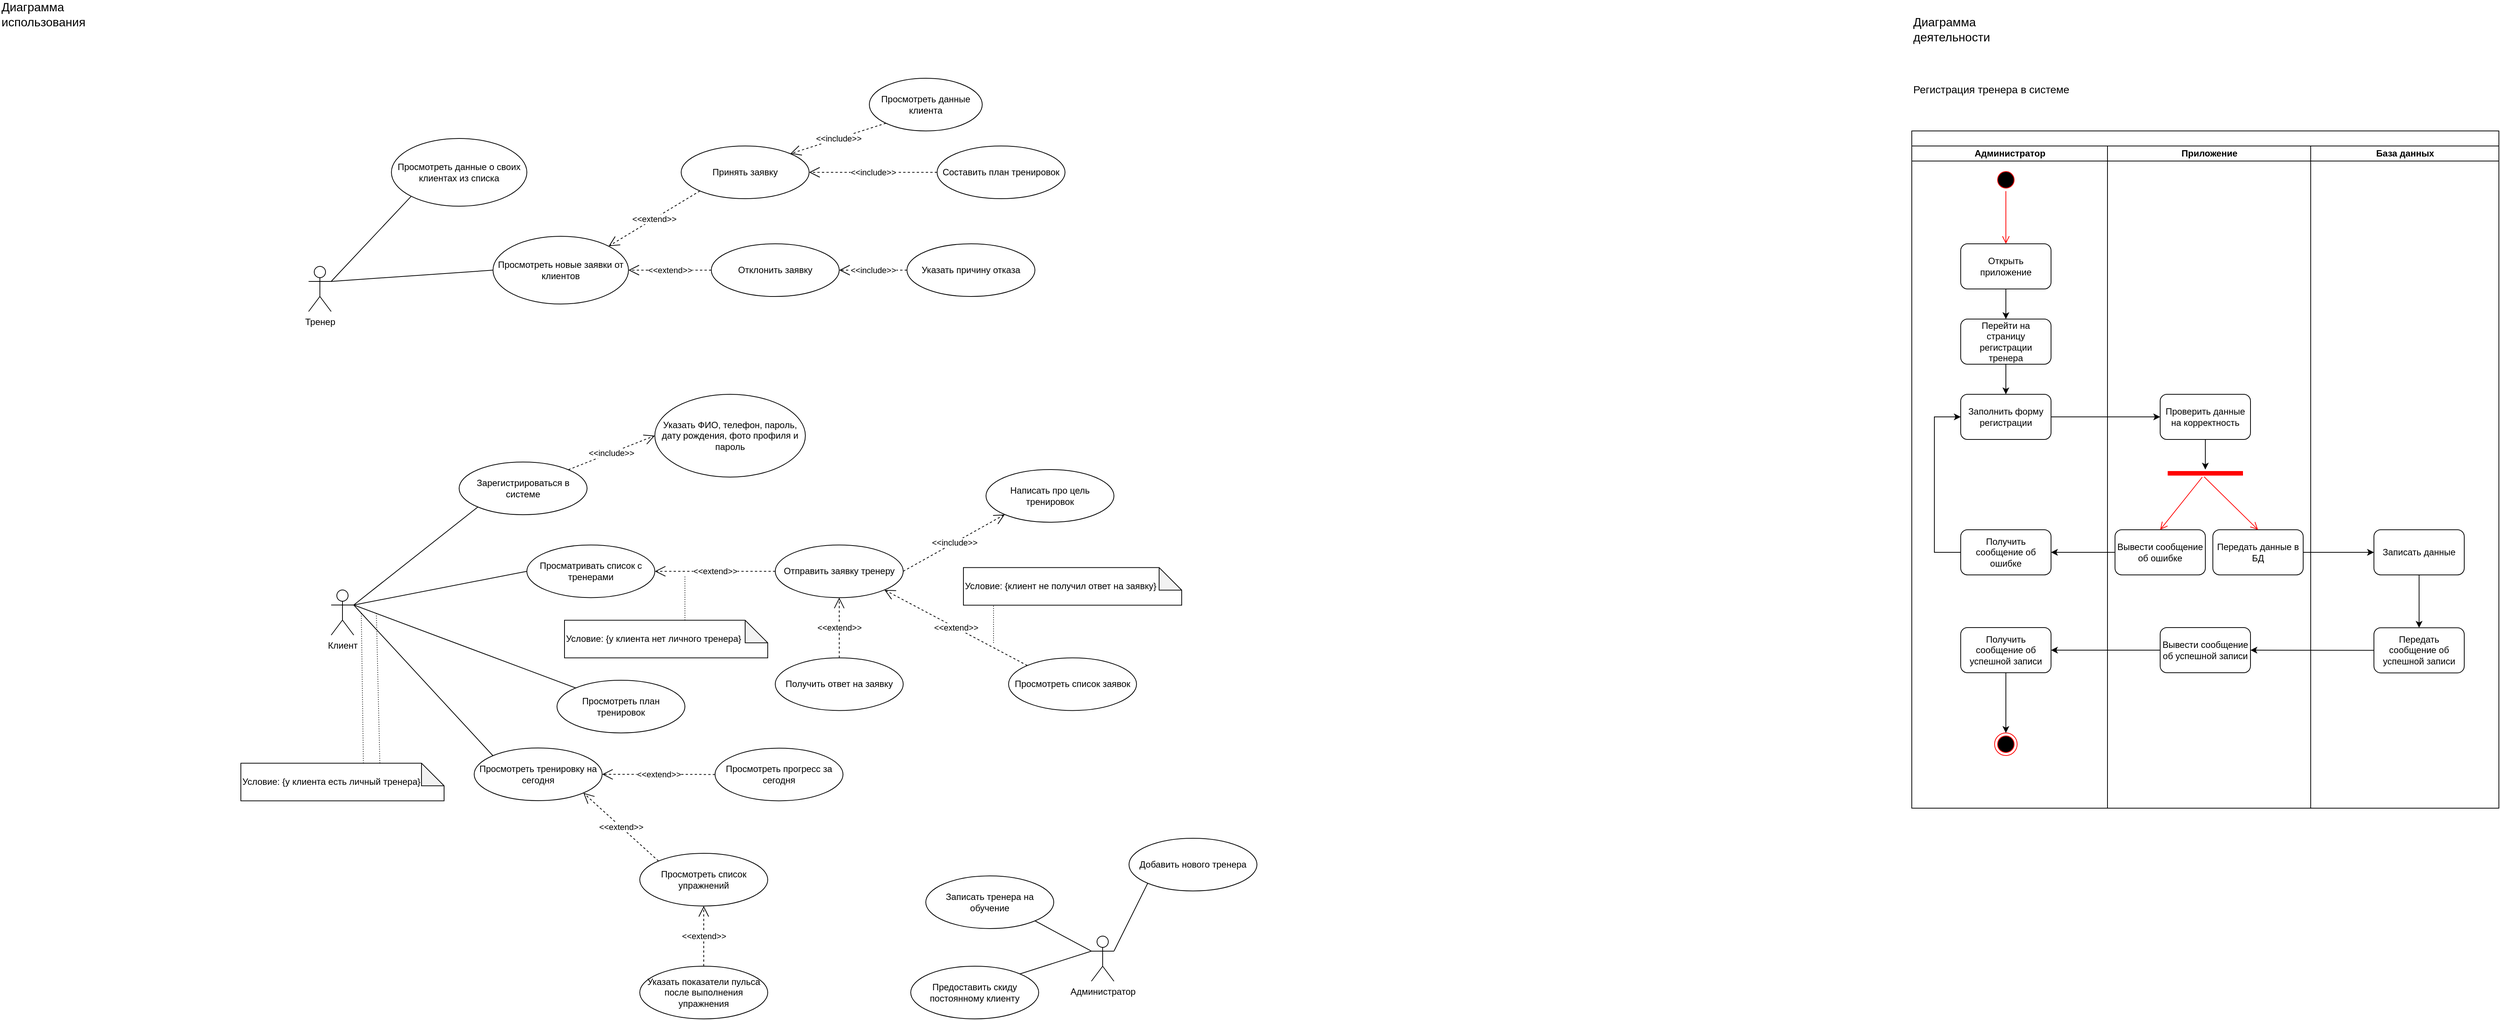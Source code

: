 <mxfile version="26.1.0">
  <diagram name="Страница — 1" id="qvZSlF8v3WXwkH9lu7XH">
    <mxGraphModel dx="2049" dy="1070" grid="1" gridSize="10" guides="1" tooltips="1" connect="1" arrows="1" fold="1" page="1" pageScale="1" pageWidth="4681" pageHeight="3300" math="0" shadow="0">
      <root>
        <mxCell id="0" />
        <mxCell id="1" parent="0" />
        <mxCell id="7RyOiBv9erPt1ZLU5tvD-1" value="&lt;font style=&quot;font-size: 16px;&quot;&gt;Диаграмма использования&lt;/font&gt;" style="text;html=1;align=left;verticalAlign=middle;whiteSpace=wrap;rounded=0;" parent="1" vertex="1">
          <mxGeometry x="80" y="290" width="140" height="30" as="geometry" />
        </mxCell>
        <mxCell id="7RyOiBv9erPt1ZLU5tvD-2" value="Клиент" style="shape=umlActor;verticalLabelPosition=bottom;verticalAlign=top;html=1;outlineConnect=0;direction=east;" parent="1" vertex="1">
          <mxGeometry x="520" y="1070" width="30" height="60" as="geometry" />
        </mxCell>
        <mxCell id="7RyOiBv9erPt1ZLU5tvD-3" value="Зарегистрироваться в системе" style="ellipse;whiteSpace=wrap;html=1;" parent="1" vertex="1">
          <mxGeometry x="690" y="900" width="170" height="70" as="geometry" />
        </mxCell>
        <mxCell id="7RyOiBv9erPt1ZLU5tvD-4" value="" style="endArrow=none;html=1;rounded=0;entryX=0;entryY=1;entryDx=0;entryDy=0;exitX=1;exitY=0.333;exitDx=0;exitDy=0;exitPerimeter=0;" parent="1" source="7RyOiBv9erPt1ZLU5tvD-2" target="7RyOiBv9erPt1ZLU5tvD-3" edge="1">
          <mxGeometry width="50" height="50" relative="1" as="geometry">
            <mxPoint x="870" y="1060" as="sourcePoint" />
            <mxPoint x="920" y="1010" as="targetPoint" />
          </mxGeometry>
        </mxCell>
        <mxCell id="7RyOiBv9erPt1ZLU5tvD-5" value="Указать ФИО, телефон, пароль, дату рождения, фото профиля и пароль" style="ellipse;whiteSpace=wrap;html=1;" parent="1" vertex="1">
          <mxGeometry x="950" y="810" width="200" height="110" as="geometry" />
        </mxCell>
        <mxCell id="7RyOiBv9erPt1ZLU5tvD-6" value="&amp;lt;&amp;lt;include&amp;gt;&amp;gt;" style="endArrow=open;endSize=12;dashed=1;html=1;rounded=0;entryX=0;entryY=0.5;entryDx=0;entryDy=0;exitX=1;exitY=0;exitDx=0;exitDy=0;" parent="1" source="7RyOiBv9erPt1ZLU5tvD-3" target="7RyOiBv9erPt1ZLU5tvD-5" edge="1">
          <mxGeometry width="160" relative="1" as="geometry">
            <mxPoint x="820" y="940" as="sourcePoint" />
            <mxPoint x="980" y="940" as="targetPoint" />
          </mxGeometry>
        </mxCell>
        <mxCell id="7RyOiBv9erPt1ZLU5tvD-7" value="Просматривать список с тренерами" style="ellipse;whiteSpace=wrap;html=1;" parent="1" vertex="1">
          <mxGeometry x="780" y="1010.21" width="170" height="70" as="geometry" />
        </mxCell>
        <mxCell id="7RyOiBv9erPt1ZLU5tvD-8" value="" style="endArrow=none;html=1;rounded=0;entryX=0;entryY=0.5;entryDx=0;entryDy=0;exitX=1;exitY=0.333;exitDx=0;exitDy=0;exitPerimeter=0;" parent="1" source="7RyOiBv9erPt1ZLU5tvD-2" target="7RyOiBv9erPt1ZLU5tvD-7" edge="1">
          <mxGeometry width="50" height="50" relative="1" as="geometry">
            <mxPoint x="640" y="1170" as="sourcePoint" />
            <mxPoint x="960" y="1140" as="targetPoint" />
          </mxGeometry>
        </mxCell>
        <mxCell id="7RyOiBv9erPt1ZLU5tvD-9" value="Отправить заявку тренеру" style="ellipse;whiteSpace=wrap;html=1;" parent="1" vertex="1">
          <mxGeometry x="1110" y="1010.21" width="170" height="70" as="geometry" />
        </mxCell>
        <mxCell id="7RyOiBv9erPt1ZLU5tvD-10" value="Написать про цель тренировок" style="ellipse;whiteSpace=wrap;html=1;" parent="1" vertex="1">
          <mxGeometry x="1390" y="910" width="170" height="70" as="geometry" />
        </mxCell>
        <mxCell id="7RyOiBv9erPt1ZLU5tvD-11" value="&amp;lt;&amp;lt;include&amp;gt;&amp;gt;" style="endArrow=open;endSize=12;dashed=1;html=1;rounded=0;entryX=0;entryY=1;entryDx=0;entryDy=0;exitX=1;exitY=0.5;exitDx=0;exitDy=0;" parent="1" source="7RyOiBv9erPt1ZLU5tvD-9" target="7RyOiBv9erPt1ZLU5tvD-10" edge="1">
          <mxGeometry width="160" relative="1" as="geometry">
            <mxPoint x="1240.0" y="1045.21" as="sourcePoint" />
            <mxPoint x="1394.989" y="979.997" as="targetPoint" />
          </mxGeometry>
        </mxCell>
        <mxCell id="7RyOiBv9erPt1ZLU5tvD-12" value="&amp;lt;&amp;lt;extend&amp;gt;&amp;gt;" style="endArrow=open;endSize=12;dashed=1;html=1;rounded=0;exitX=0;exitY=0.5;exitDx=0;exitDy=0;" parent="1" source="7RyOiBv9erPt1ZLU5tvD-9" target="7RyOiBv9erPt1ZLU5tvD-7" edge="1">
          <mxGeometry width="160" relative="1" as="geometry">
            <mxPoint x="920" y="1090.21" as="sourcePoint" />
            <mxPoint x="1010" y="1130.21" as="targetPoint" />
          </mxGeometry>
        </mxCell>
        <mxCell id="7RyOiBv9erPt1ZLU5tvD-13" value="Условие: {у клиента нет личного тренера}" style="shape=note;whiteSpace=wrap;html=1;backgroundOutline=1;darkOpacity=0.05;align=left;" parent="1" vertex="1">
          <mxGeometry x="830" y="1110.21" width="270" height="50" as="geometry" />
        </mxCell>
        <mxCell id="7RyOiBv9erPt1ZLU5tvD-16" value="Получить ответ на заявку" style="ellipse;whiteSpace=wrap;html=1;" parent="1" vertex="1">
          <mxGeometry x="1110" y="1160.21" width="170" height="70" as="geometry" />
        </mxCell>
        <mxCell id="7RyOiBv9erPt1ZLU5tvD-17" value="&amp;lt;&amp;lt;extend&amp;gt;&amp;gt;" style="endArrow=open;endSize=12;dashed=1;html=1;rounded=0;exitX=0.5;exitY=0;exitDx=0;exitDy=0;entryX=0.5;entryY=1;entryDx=0;entryDy=0;" parent="1" source="7RyOiBv9erPt1ZLU5tvD-16" target="7RyOiBv9erPt1ZLU5tvD-9" edge="1">
          <mxGeometry width="160" relative="1" as="geometry">
            <mxPoint x="1140" y="1120.21" as="sourcePoint" />
            <mxPoint x="980" y="1120.21" as="targetPoint" />
          </mxGeometry>
        </mxCell>
        <mxCell id="7RyOiBv9erPt1ZLU5tvD-18" value="Тренер" style="shape=umlActor;verticalLabelPosition=bottom;verticalAlign=top;html=1;outlineConnect=0;" parent="1" vertex="1">
          <mxGeometry x="490" y="640" width="30" height="60" as="geometry" />
        </mxCell>
        <mxCell id="7RyOiBv9erPt1ZLU5tvD-23" value="Просмотреть план тренировок" style="ellipse;whiteSpace=wrap;html=1;" parent="1" vertex="1">
          <mxGeometry x="820" y="1190" width="170" height="70" as="geometry" />
        </mxCell>
        <mxCell id="7RyOiBv9erPt1ZLU5tvD-24" value="" style="endArrow=none;html=1;rounded=0;exitX=0;exitY=0;exitDx=0;exitDy=0;entryX=1;entryY=0.333;entryDx=0;entryDy=0;entryPerimeter=0;" parent="1" source="7RyOiBv9erPt1ZLU5tvD-23" target="7RyOiBv9erPt1ZLU5tvD-2" edge="1">
          <mxGeometry width="50" height="50" relative="1" as="geometry">
            <mxPoint x="920" y="1250" as="sourcePoint" />
            <mxPoint x="970" y="1200" as="targetPoint" />
          </mxGeometry>
        </mxCell>
        <mxCell id="7RyOiBv9erPt1ZLU5tvD-25" value="Условие: {у клиента есть личный тренера}" style="shape=note;whiteSpace=wrap;html=1;backgroundOutline=1;darkOpacity=0.05;align=left;" parent="1" vertex="1">
          <mxGeometry x="400" y="1300.21" width="270" height="50" as="geometry" />
        </mxCell>
        <mxCell id="7RyOiBv9erPt1ZLU5tvD-28" value="" style="endArrow=none;html=1;rounded=0;dashed=1;dashPattern=1 2;" parent="1" edge="1">
          <mxGeometry width="50" height="50" relative="1" as="geometry">
            <mxPoint x="990" y="1110.21" as="sourcePoint" />
            <mxPoint x="990" y="1050.21" as="targetPoint" />
          </mxGeometry>
        </mxCell>
        <mxCell id="7RyOiBv9erPt1ZLU5tvD-29" value="" style="endArrow=none;html=1;rounded=0;dashed=1;dashPattern=1 2;exitX=0.684;exitY=-0.002;exitDx=0;exitDy=0;exitPerimeter=0;" parent="1" source="7RyOiBv9erPt1ZLU5tvD-25" edge="1">
          <mxGeometry width="50" height="50" relative="1" as="geometry">
            <mxPoint x="560" y="1300.21" as="sourcePoint" />
            <mxPoint x="580" y="1100" as="targetPoint" />
          </mxGeometry>
        </mxCell>
        <mxCell id="7RyOiBv9erPt1ZLU5tvD-30" value="Просмотреть список заявок" style="ellipse;whiteSpace=wrap;html=1;" parent="1" vertex="1">
          <mxGeometry x="1420" y="1160.21" width="170" height="70" as="geometry" />
        </mxCell>
        <mxCell id="7RyOiBv9erPt1ZLU5tvD-31" value="&amp;lt;&amp;lt;extend&amp;gt;&amp;gt;" style="endArrow=open;endSize=12;dashed=1;html=1;rounded=0;exitX=0;exitY=0;exitDx=0;exitDy=0;entryX=1;entryY=1;entryDx=0;entryDy=0;" parent="1" source="7RyOiBv9erPt1ZLU5tvD-30" target="7RyOiBv9erPt1ZLU5tvD-9" edge="1">
          <mxGeometry width="160" relative="1" as="geometry">
            <mxPoint x="1485" y="1300.21" as="sourcePoint" />
            <mxPoint x="1270" y="1260.21" as="targetPoint" />
          </mxGeometry>
        </mxCell>
        <mxCell id="7RyOiBv9erPt1ZLU5tvD-32" value="Условие: {клиент не получил ответ на заявку}" style="shape=note;whiteSpace=wrap;html=1;backgroundOutline=1;darkOpacity=0.05;align=left;" parent="1" vertex="1">
          <mxGeometry x="1360" y="1040.21" width="290" height="50" as="geometry" />
        </mxCell>
        <mxCell id="7RyOiBv9erPt1ZLU5tvD-33" value="" style="endArrow=none;html=1;rounded=0;dashed=1;dashPattern=1 2;" parent="1" edge="1">
          <mxGeometry width="50" height="50" relative="1" as="geometry">
            <mxPoint x="1400" y="1140.21" as="sourcePoint" />
            <mxPoint x="1400" y="1090.21" as="targetPoint" />
          </mxGeometry>
        </mxCell>
        <mxCell id="7RyOiBv9erPt1ZLU5tvD-34" value="Просмотреть тренировку на сегодня" style="ellipse;whiteSpace=wrap;html=1;" parent="1" vertex="1">
          <mxGeometry x="710" y="1280" width="170" height="70" as="geometry" />
        </mxCell>
        <mxCell id="7RyOiBv9erPt1ZLU5tvD-35" value="" style="endArrow=none;html=1;rounded=0;exitX=0;exitY=0;exitDx=0;exitDy=0;entryX=1;entryY=0.333;entryDx=0;entryDy=0;entryPerimeter=0;" parent="1" source="7RyOiBv9erPt1ZLU5tvD-34" target="7RyOiBv9erPt1ZLU5tvD-2" edge="1">
          <mxGeometry width="50" height="50" relative="1" as="geometry">
            <mxPoint x="810" y="1380.21" as="sourcePoint" />
            <mxPoint x="610" y="1140" as="targetPoint" />
          </mxGeometry>
        </mxCell>
        <mxCell id="7RyOiBv9erPt1ZLU5tvD-36" value="" style="endArrow=none;html=1;rounded=0;dashed=1;dashPattern=1 2;exitX=0.603;exitY=0.068;exitDx=0;exitDy=0;exitPerimeter=0;" parent="1" edge="1">
          <mxGeometry width="50" height="50" relative="1" as="geometry">
            <mxPoint x="562.81" y="1300.21" as="sourcePoint" />
            <mxPoint x="560" y="1100" as="targetPoint" />
          </mxGeometry>
        </mxCell>
        <mxCell id="7RyOiBv9erPt1ZLU5tvD-37" value="Просмотреть список упражнений" style="ellipse;whiteSpace=wrap;html=1;" parent="1" vertex="1">
          <mxGeometry x="930" y="1420" width="170" height="70" as="geometry" />
        </mxCell>
        <mxCell id="7RyOiBv9erPt1ZLU5tvD-38" value="&amp;lt;&amp;lt;extend&amp;gt;&amp;gt;" style="endArrow=open;endSize=12;dashed=1;html=1;rounded=0;exitX=0;exitY=0;exitDx=0;exitDy=0;entryX=1;entryY=1;entryDx=0;entryDy=0;" parent="1" source="7RyOiBv9erPt1ZLU5tvD-37" target="7RyOiBv9erPt1ZLU5tvD-34" edge="1">
          <mxGeometry width="160" relative="1" as="geometry">
            <mxPoint x="1074.9" y="1370.46" as="sourcePoint" />
            <mxPoint x="980.004" y="1280.209" as="targetPoint" />
          </mxGeometry>
        </mxCell>
        <mxCell id="7RyOiBv9erPt1ZLU5tvD-39" value="Просмотреть прогресс за сегодня" style="ellipse;whiteSpace=wrap;html=1;" parent="1" vertex="1">
          <mxGeometry x="1030" y="1280.21" width="170" height="70" as="geometry" />
        </mxCell>
        <mxCell id="7RyOiBv9erPt1ZLU5tvD-40" value="&amp;lt;&amp;lt;extend&amp;gt;&amp;gt;" style="endArrow=open;endSize=12;dashed=1;html=1;rounded=0;exitX=0;exitY=0.5;exitDx=0;exitDy=0;entryX=1;entryY=0.5;entryDx=0;entryDy=0;" parent="1" source="7RyOiBv9erPt1ZLU5tvD-39" target="7RyOiBv9erPt1ZLU5tvD-34" edge="1">
          <mxGeometry width="160" relative="1" as="geometry">
            <mxPoint x="1169.9" y="1235.46" as="sourcePoint" />
            <mxPoint x="880.0" y="1260" as="targetPoint" />
          </mxGeometry>
        </mxCell>
        <mxCell id="7RyOiBv9erPt1ZLU5tvD-41" value="Указать показатели пульса после выполнения упражнения" style="ellipse;whiteSpace=wrap;html=1;" parent="1" vertex="1">
          <mxGeometry x="930" y="1570" width="170" height="70" as="geometry" />
        </mxCell>
        <mxCell id="7RyOiBv9erPt1ZLU5tvD-42" value="&amp;lt;&amp;lt;extend&amp;gt;&amp;gt;" style="endArrow=open;endSize=12;dashed=1;html=1;rounded=0;exitX=0.5;exitY=0;exitDx=0;exitDy=0;entryX=0.5;entryY=1;entryDx=0;entryDy=0;" parent="1" source="7RyOiBv9erPt1ZLU5tvD-41" target="7RyOiBv9erPt1ZLU5tvD-37" edge="1">
          <mxGeometry width="160" relative="1" as="geometry">
            <mxPoint x="1174.9" y="1515.46" as="sourcePoint" />
            <mxPoint x="955" y="1485" as="targetPoint" />
          </mxGeometry>
        </mxCell>
        <mxCell id="7RyOiBv9erPt1ZLU5tvD-49" value="Просмотреть новые заявки от клиентов" style="ellipse;whiteSpace=wrap;html=1;" parent="1" vertex="1">
          <mxGeometry x="735" y="600" width="180" height="90" as="geometry" />
        </mxCell>
        <mxCell id="7RyOiBv9erPt1ZLU5tvD-50" value="" style="endArrow=none;html=1;rounded=0;exitX=1;exitY=0.333;exitDx=0;exitDy=0;exitPerimeter=0;entryX=0;entryY=0.5;entryDx=0;entryDy=0;" parent="1" source="7RyOiBv9erPt1ZLU5tvD-18" target="7RyOiBv9erPt1ZLU5tvD-49" edge="1">
          <mxGeometry width="50" height="50" relative="1" as="geometry">
            <mxPoint x="530" y="670" as="sourcePoint" />
            <mxPoint x="585" y="870" as="targetPoint" />
          </mxGeometry>
        </mxCell>
        <mxCell id="7RyOiBv9erPt1ZLU5tvD-51" value="Принять заявку" style="ellipse;whiteSpace=wrap;html=1;" parent="1" vertex="1">
          <mxGeometry x="985" y="480" width="170" height="70" as="geometry" />
        </mxCell>
        <mxCell id="7RyOiBv9erPt1ZLU5tvD-52" value="Отклонить заявку" style="ellipse;whiteSpace=wrap;html=1;" parent="1" vertex="1">
          <mxGeometry x="1025" y="610" width="170" height="70" as="geometry" />
        </mxCell>
        <mxCell id="7RyOiBv9erPt1ZLU5tvD-53" value="&amp;lt;&amp;lt;extend&amp;gt;&amp;gt;" style="endArrow=open;endSize=12;dashed=1;html=1;rounded=0;exitX=0;exitY=1;exitDx=0;exitDy=0;entryX=1;entryY=0;entryDx=0;entryDy=0;" parent="1" source="7RyOiBv9erPt1ZLU5tvD-51" target="7RyOiBv9erPt1ZLU5tvD-49" edge="1">
          <mxGeometry width="160" relative="1" as="geometry">
            <mxPoint x="1088.18" y="690" as="sourcePoint" />
            <mxPoint x="851.82" y="553.18" as="targetPoint" />
          </mxGeometry>
        </mxCell>
        <mxCell id="7RyOiBv9erPt1ZLU5tvD-54" value="&amp;lt;&amp;lt;extend&amp;gt;&amp;gt;" style="endArrow=open;endSize=12;dashed=1;html=1;rounded=0;exitX=0;exitY=0.5;exitDx=0;exitDy=0;entryX=1;entryY=0.5;entryDx=0;entryDy=0;" parent="1" source="7RyOiBv9erPt1ZLU5tvD-52" target="7RyOiBv9erPt1ZLU5tvD-49" edge="1">
          <mxGeometry width="160" relative="1" as="geometry">
            <mxPoint x="1245" y="1055" as="sourcePoint" />
            <mxPoint x="915" y="645" as="targetPoint" />
          </mxGeometry>
        </mxCell>
        <mxCell id="7RyOiBv9erPt1ZLU5tvD-55" value="Указать причину отказа" style="ellipse;whiteSpace=wrap;html=1;" parent="1" vertex="1">
          <mxGeometry x="1285" y="610" width="170" height="70" as="geometry" />
        </mxCell>
        <mxCell id="7RyOiBv9erPt1ZLU5tvD-56" value="&amp;lt;&amp;lt;include&amp;gt;&amp;gt;" style="endArrow=open;endSize=12;dashed=1;html=1;rounded=0;entryX=1;entryY=0.5;entryDx=0;entryDy=0;exitX=0;exitY=0.5;exitDx=0;exitDy=0;" parent="1" source="7RyOiBv9erPt1ZLU5tvD-55" target="7RyOiBv9erPt1ZLU5tvD-52" edge="1">
          <mxGeometry width="160" relative="1" as="geometry">
            <mxPoint x="790" y="820" as="sourcePoint" />
            <mxPoint x="856" y="733" as="targetPoint" />
          </mxGeometry>
        </mxCell>
        <mxCell id="7RyOiBv9erPt1ZLU5tvD-57" value="Составить план тренировок" style="ellipse;whiteSpace=wrap;html=1;" parent="1" vertex="1">
          <mxGeometry x="1325" y="480" width="170" height="70" as="geometry" />
        </mxCell>
        <mxCell id="7RyOiBv9erPt1ZLU5tvD-58" value="&amp;lt;&amp;lt;include&amp;gt;&amp;gt;" style="endArrow=open;endSize=12;dashed=1;html=1;rounded=0;exitX=0;exitY=0.5;exitDx=0;exitDy=0;entryX=1;entryY=0.5;entryDx=0;entryDy=0;" parent="1" source="7RyOiBv9erPt1ZLU5tvD-57" target="7RyOiBv9erPt1ZLU5tvD-51" edge="1">
          <mxGeometry width="160" relative="1" as="geometry">
            <mxPoint x="750" y="650" as="sourcePoint" />
            <mxPoint x="1165" y="475" as="targetPoint" />
          </mxGeometry>
        </mxCell>
        <mxCell id="7RyOiBv9erPt1ZLU5tvD-59" value="Просмотреть данные клиента" style="ellipse;whiteSpace=wrap;html=1;" parent="1" vertex="1">
          <mxGeometry x="1235" y="390" width="150" height="70" as="geometry" />
        </mxCell>
        <mxCell id="7RyOiBv9erPt1ZLU5tvD-60" value="&amp;lt;&amp;lt;include&amp;gt;&amp;gt;" style="endArrow=open;endSize=12;dashed=1;html=1;rounded=0;exitX=0;exitY=1;exitDx=0;exitDy=0;entryX=1;entryY=0;entryDx=0;entryDy=0;" parent="1" source="7RyOiBv9erPt1ZLU5tvD-59" target="7RyOiBv9erPt1ZLU5tvD-51" edge="1">
          <mxGeometry width="160" relative="1" as="geometry">
            <mxPoint x="730" y="560" as="sourcePoint" />
            <mxPoint x="1135" y="425" as="targetPoint" />
          </mxGeometry>
        </mxCell>
        <mxCell id="7RyOiBv9erPt1ZLU5tvD-61" value="Просмотреть данные о своих клиентах из списка" style="ellipse;whiteSpace=wrap;html=1;" parent="1" vertex="1">
          <mxGeometry x="600" y="470" width="180" height="90" as="geometry" />
        </mxCell>
        <mxCell id="7RyOiBv9erPt1ZLU5tvD-62" value="" style="endArrow=none;html=1;rounded=0;exitX=1;exitY=0.333;exitDx=0;exitDy=0;exitPerimeter=0;entryX=0;entryY=1;entryDx=0;entryDy=0;" parent="1" source="7RyOiBv9erPt1ZLU5tvD-18" target="7RyOiBv9erPt1ZLU5tvD-61" edge="1">
          <mxGeometry width="50" height="50" relative="1" as="geometry">
            <mxPoint x="530" y="670" as="sourcePoint" />
            <mxPoint x="700" y="615" as="targetPoint" />
          </mxGeometry>
        </mxCell>
        <mxCell id="7RyOiBv9erPt1ZLU5tvD-64" value="Администратор" style="shape=umlActor;verticalLabelPosition=bottom;verticalAlign=top;html=1;outlineConnect=0;direction=east;" parent="1" vertex="1">
          <mxGeometry x="1530" y="1530" width="30" height="60" as="geometry" />
        </mxCell>
        <mxCell id="7RyOiBv9erPt1ZLU5tvD-69" value="Добавить нового тренера" style="ellipse;whiteSpace=wrap;html=1;" parent="1" vertex="1">
          <mxGeometry x="1580" y="1400" width="170" height="70" as="geometry" />
        </mxCell>
        <mxCell id="7RyOiBv9erPt1ZLU5tvD-70" value="" style="endArrow=none;html=1;rounded=0;exitX=1;exitY=0.333;exitDx=0;exitDy=0;exitPerimeter=0;entryX=0;entryY=1;entryDx=0;entryDy=0;" parent="1" source="7RyOiBv9erPt1ZLU5tvD-64" target="7RyOiBv9erPt1ZLU5tvD-69" edge="1">
          <mxGeometry width="50" height="50" relative="1" as="geometry">
            <mxPoint x="1570" y="1560" as="sourcePoint" />
            <mxPoint x="1750" y="1555" as="targetPoint" />
          </mxGeometry>
        </mxCell>
        <mxCell id="7RyOiBv9erPt1ZLU5tvD-71" value="Записать тренера на обучение" style="ellipse;whiteSpace=wrap;html=1;" parent="1" vertex="1">
          <mxGeometry x="1310" y="1450" width="170" height="70" as="geometry" />
        </mxCell>
        <mxCell id="7RyOiBv9erPt1ZLU5tvD-72" value="" style="endArrow=none;html=1;rounded=0;exitX=1;exitY=1;exitDx=0;exitDy=0;entryX=0;entryY=0.333;entryDx=0;entryDy=0;entryPerimeter=0;" parent="1" source="7RyOiBv9erPt1ZLU5tvD-71" target="7RyOiBv9erPt1ZLU5tvD-64" edge="1">
          <mxGeometry width="50" height="50" relative="1" as="geometry">
            <mxPoint x="1370" y="1600" as="sourcePoint" />
            <mxPoint x="1450" y="1550" as="targetPoint" />
          </mxGeometry>
        </mxCell>
        <mxCell id="7RyOiBv9erPt1ZLU5tvD-73" value="Предоставить скиду постоянному клиенту" style="ellipse;whiteSpace=wrap;html=1;" parent="1" vertex="1">
          <mxGeometry x="1290" y="1570" width="170" height="70" as="geometry" />
        </mxCell>
        <mxCell id="7RyOiBv9erPt1ZLU5tvD-74" value="" style="endArrow=none;html=1;rounded=0;exitX=1;exitY=0;exitDx=0;exitDy=0;entryX=0;entryY=0.333;entryDx=0;entryDy=0;entryPerimeter=0;" parent="1" source="7RyOiBv9erPt1ZLU5tvD-73" target="7RyOiBv9erPt1ZLU5tvD-64" edge="1">
          <mxGeometry width="50" height="50" relative="1" as="geometry">
            <mxPoint x="1330" y="1695" as="sourcePoint" />
            <mxPoint x="1490" y="1645" as="targetPoint" />
          </mxGeometry>
        </mxCell>
        <mxCell id="7RyOiBv9erPt1ZLU5tvD-75" value="&lt;font style=&quot;font-size: 16px;&quot;&gt;Диаграмма деятельности&lt;/font&gt;" style="text;html=1;align=left;verticalAlign=middle;whiteSpace=wrap;rounded=0;" parent="1" vertex="1">
          <mxGeometry x="2620" y="310" width="140" height="30" as="geometry" />
        </mxCell>
        <mxCell id="7RyOiBv9erPt1ZLU5tvD-76" value="" style="swimlane;childLayout=stackLayout;resizeParent=1;resizeParentMax=0;startSize=20;html=1;" parent="1" vertex="1">
          <mxGeometry x="2620" y="460" width="780" height="900" as="geometry">
            <mxRectangle x="1960" y="440" width="50" height="40" as="alternateBounds" />
          </mxGeometry>
        </mxCell>
        <mxCell id="7RyOiBv9erPt1ZLU5tvD-77" value="Администратор" style="swimlane;startSize=20;html=1;" parent="7RyOiBv9erPt1ZLU5tvD-76" vertex="1">
          <mxGeometry y="20" width="260" height="880" as="geometry">
            <mxRectangle y="20" width="40" height="880" as="alternateBounds" />
          </mxGeometry>
        </mxCell>
        <mxCell id="7RyOiBv9erPt1ZLU5tvD-81" value="" style="ellipse;html=1;shape=startState;fillColor=#000000;strokeColor=#ff0000;" parent="7RyOiBv9erPt1ZLU5tvD-77" vertex="1">
          <mxGeometry x="110" y="30" width="30" height="30" as="geometry" />
        </mxCell>
        <mxCell id="7RyOiBv9erPt1ZLU5tvD-82" value="" style="edgeStyle=orthogonalEdgeStyle;html=1;verticalAlign=bottom;endArrow=open;endSize=8;strokeColor=#ff0000;rounded=0;entryX=0.5;entryY=0;entryDx=0;entryDy=0;" parent="7RyOiBv9erPt1ZLU5tvD-77" source="7RyOiBv9erPt1ZLU5tvD-81" target="7RyOiBv9erPt1ZLU5tvD-83" edge="1">
          <mxGeometry relative="1" as="geometry">
            <mxPoint x="125" y="120" as="targetPoint" />
          </mxGeometry>
        </mxCell>
        <mxCell id="7RyOiBv9erPt1ZLU5tvD-83" value="Открыть приложение" style="rounded=1;whiteSpace=wrap;html=1;" parent="7RyOiBv9erPt1ZLU5tvD-77" vertex="1">
          <mxGeometry x="65" y="130" width="120" height="60" as="geometry" />
        </mxCell>
        <mxCell id="7RyOiBv9erPt1ZLU5tvD-91" value="Перейти на страницу регистрации тренера" style="rounded=1;whiteSpace=wrap;html=1;" parent="7RyOiBv9erPt1ZLU5tvD-77" vertex="1">
          <mxGeometry x="65" y="230" width="120" height="60" as="geometry" />
        </mxCell>
        <mxCell id="7RyOiBv9erPt1ZLU5tvD-92" value="" style="endArrow=classic;html=1;rounded=0;exitX=0.5;exitY=1;exitDx=0;exitDy=0;entryX=0.5;entryY=0;entryDx=0;entryDy=0;" parent="7RyOiBv9erPt1ZLU5tvD-77" source="7RyOiBv9erPt1ZLU5tvD-83" target="7RyOiBv9erPt1ZLU5tvD-91" edge="1">
          <mxGeometry width="50" height="50" relative="1" as="geometry">
            <mxPoint x="260" y="380" as="sourcePoint" />
            <mxPoint x="310" y="330" as="targetPoint" />
          </mxGeometry>
        </mxCell>
        <mxCell id="7RyOiBv9erPt1ZLU5tvD-95" value="Заполнить форму регистрации" style="rounded=1;whiteSpace=wrap;html=1;" parent="7RyOiBv9erPt1ZLU5tvD-77" vertex="1">
          <mxGeometry x="65" y="330" width="120" height="60" as="geometry" />
        </mxCell>
        <mxCell id="7RyOiBv9erPt1ZLU5tvD-96" value="" style="endArrow=classic;html=1;rounded=0;exitX=0.5;exitY=1;exitDx=0;exitDy=0;entryX=0.5;entryY=0;entryDx=0;entryDy=0;" parent="7RyOiBv9erPt1ZLU5tvD-77" source="7RyOiBv9erPt1ZLU5tvD-91" target="7RyOiBv9erPt1ZLU5tvD-95" edge="1">
          <mxGeometry width="50" height="50" relative="1" as="geometry">
            <mxPoint x="135" y="200" as="sourcePoint" />
            <mxPoint x="135" y="240" as="targetPoint" />
          </mxGeometry>
        </mxCell>
        <mxCell id="87EPxHqf_DVtgoum57Al-8" value="Получить сообщение об ошибке" style="rounded=1;whiteSpace=wrap;html=1;" parent="7RyOiBv9erPt1ZLU5tvD-77" vertex="1">
          <mxGeometry x="65" y="510" width="120" height="60" as="geometry" />
        </mxCell>
        <mxCell id="87EPxHqf_DVtgoum57Al-9" value="" style="endArrow=classic;html=1;rounded=0;exitX=0;exitY=0.5;exitDx=0;exitDy=0;entryX=0;entryY=0.5;entryDx=0;entryDy=0;edgeStyle=orthogonalEdgeStyle;" parent="7RyOiBv9erPt1ZLU5tvD-77" source="87EPxHqf_DVtgoum57Al-8" target="7RyOiBv9erPt1ZLU5tvD-95" edge="1">
          <mxGeometry width="50" height="50" relative="1" as="geometry">
            <mxPoint x="135" y="300" as="sourcePoint" />
            <mxPoint x="135" y="340" as="targetPoint" />
            <Array as="points">
              <mxPoint x="30" y="540" />
              <mxPoint x="30" y="360" />
            </Array>
          </mxGeometry>
        </mxCell>
        <mxCell id="87EPxHqf_DVtgoum57Al-13" value="Получить сообщение об успешной записи" style="rounded=1;whiteSpace=wrap;html=1;" parent="7RyOiBv9erPt1ZLU5tvD-77" vertex="1">
          <mxGeometry x="65" y="640" width="120" height="60" as="geometry" />
        </mxCell>
        <mxCell id="87EPxHqf_DVtgoum57Al-17" value="" style="ellipse;html=1;shape=endState;fillColor=#000000;strokeColor=#ff0000;" parent="7RyOiBv9erPt1ZLU5tvD-77" vertex="1">
          <mxGeometry x="110" y="780" width="30" height="30" as="geometry" />
        </mxCell>
        <mxCell id="87EPxHqf_DVtgoum57Al-18" value="" style="endArrow=classic;html=1;rounded=0;entryX=0.5;entryY=0;entryDx=0;entryDy=0;exitX=0.5;exitY=1;exitDx=0;exitDy=0;" parent="7RyOiBv9erPt1ZLU5tvD-77" source="87EPxHqf_DVtgoum57Al-13" target="87EPxHqf_DVtgoum57Al-17" edge="1">
          <mxGeometry width="50" height="50" relative="1" as="geometry">
            <mxPoint x="340" y="680" as="sourcePoint" />
            <mxPoint x="195" y="680" as="targetPoint" />
          </mxGeometry>
        </mxCell>
        <mxCell id="7RyOiBv9erPt1ZLU5tvD-78" value="Приложение" style="swimlane;startSize=20;html=1;" parent="7RyOiBv9erPt1ZLU5tvD-76" vertex="1">
          <mxGeometry x="260" y="20" width="270" height="880" as="geometry" />
        </mxCell>
        <mxCell id="7RyOiBv9erPt1ZLU5tvD-93" value="Проверить данные на корректность" style="rounded=1;whiteSpace=wrap;html=1;" parent="7RyOiBv9erPt1ZLU5tvD-78" vertex="1">
          <mxGeometry x="70" y="330" width="120" height="60" as="geometry" />
        </mxCell>
        <mxCell id="87EPxHqf_DVtgoum57Al-3" value="" style="shape=line;html=1;strokeWidth=6;strokeColor=#ff0000;" parent="7RyOiBv9erPt1ZLU5tvD-78" vertex="1">
          <mxGeometry x="80" y="430" width="100" height="10" as="geometry" />
        </mxCell>
        <mxCell id="87EPxHqf_DVtgoum57Al-5" value="" style="endArrow=classic;html=1;rounded=0;exitX=0.5;exitY=1;exitDx=0;exitDy=0;" parent="7RyOiBv9erPt1ZLU5tvD-78" source="7RyOiBv9erPt1ZLU5tvD-93" edge="1">
          <mxGeometry width="50" height="50" relative="1" as="geometry">
            <mxPoint x="200" y="470" as="sourcePoint" />
            <mxPoint x="130" y="430" as="targetPoint" />
          </mxGeometry>
        </mxCell>
        <mxCell id="87EPxHqf_DVtgoum57Al-6" value="Вывести сообщение об ошибке" style="rounded=1;whiteSpace=wrap;html=1;" parent="7RyOiBv9erPt1ZLU5tvD-78" vertex="1">
          <mxGeometry x="10" y="510" width="120" height="60" as="geometry" />
        </mxCell>
        <mxCell id="87EPxHqf_DVtgoum57Al-4" value="" style="html=1;verticalAlign=bottom;endArrow=open;endSize=8;strokeColor=#ff0000;rounded=0;entryX=0.5;entryY=0;entryDx=0;entryDy=0;" parent="7RyOiBv9erPt1ZLU5tvD-78" source="87EPxHqf_DVtgoum57Al-3" target="87EPxHqf_DVtgoum57Al-6" edge="1">
          <mxGeometry relative="1" as="geometry">
            <mxPoint x="50" y="500" as="targetPoint" />
          </mxGeometry>
        </mxCell>
        <mxCell id="7RyOiBv9erPt1ZLU5tvD-99" value="Передать данные в БД" style="rounded=1;whiteSpace=wrap;html=1;" parent="7RyOiBv9erPt1ZLU5tvD-78" vertex="1">
          <mxGeometry x="140" y="510" width="120" height="60" as="geometry" />
        </mxCell>
        <mxCell id="87EPxHqf_DVtgoum57Al-7" value="" style="html=1;verticalAlign=bottom;endArrow=open;endSize=8;strokeColor=#ff0000;rounded=0;entryX=0.5;entryY=0;entryDx=0;entryDy=0;exitX=0.483;exitY=0.954;exitDx=0;exitDy=0;exitPerimeter=0;" parent="7RyOiBv9erPt1ZLU5tvD-78" source="87EPxHqf_DVtgoum57Al-3" target="7RyOiBv9erPt1ZLU5tvD-99" edge="1">
          <mxGeometry relative="1" as="geometry">
            <mxPoint x="80" y="520" as="targetPoint" />
            <mxPoint x="136" y="450" as="sourcePoint" />
          </mxGeometry>
        </mxCell>
        <mxCell id="87EPxHqf_DVtgoum57Al-12" value="Вывести сообщение об успешной записи" style="rounded=1;whiteSpace=wrap;html=1;" parent="7RyOiBv9erPt1ZLU5tvD-78" vertex="1">
          <mxGeometry x="70" y="640" width="120" height="60" as="geometry" />
        </mxCell>
        <mxCell id="7RyOiBv9erPt1ZLU5tvD-79" value="База данных" style="swimlane;startSize=20;html=1;" parent="7RyOiBv9erPt1ZLU5tvD-76" vertex="1">
          <mxGeometry x="530" y="20" width="250" height="880" as="geometry" />
        </mxCell>
        <mxCell id="7RyOiBv9erPt1ZLU5tvD-101" value="Записать данные" style="rounded=1;whiteSpace=wrap;html=1;" parent="7RyOiBv9erPt1ZLU5tvD-79" vertex="1">
          <mxGeometry x="84" y="510" width="120" height="60" as="geometry" />
        </mxCell>
        <mxCell id="87EPxHqf_DVtgoum57Al-11" value="Передать сообщение об успешной записи" style="rounded=1;whiteSpace=wrap;html=1;" parent="7RyOiBv9erPt1ZLU5tvD-79" vertex="1">
          <mxGeometry x="84" y="640.21" width="120" height="60" as="geometry" />
        </mxCell>
        <mxCell id="87EPxHqf_DVtgoum57Al-14" value="" style="endArrow=classic;html=1;rounded=0;entryX=0.5;entryY=0;entryDx=0;entryDy=0;exitX=0.5;exitY=1;exitDx=0;exitDy=0;" parent="7RyOiBv9erPt1ZLU5tvD-79" source="7RyOiBv9erPt1ZLU5tvD-101" target="87EPxHqf_DVtgoum57Al-11" edge="1">
          <mxGeometry width="50" height="50" relative="1" as="geometry">
            <mxPoint y="550" as="sourcePoint" />
            <mxPoint x="94" y="550" as="targetPoint" />
          </mxGeometry>
        </mxCell>
        <mxCell id="7RyOiBv9erPt1ZLU5tvD-94" value="" style="endArrow=classic;html=1;rounded=0;entryX=0;entryY=0.5;entryDx=0;entryDy=0;" parent="7RyOiBv9erPt1ZLU5tvD-76" source="7RyOiBv9erPt1ZLU5tvD-95" target="7RyOiBv9erPt1ZLU5tvD-93" edge="1">
          <mxGeometry width="50" height="50" relative="1" as="geometry">
            <mxPoint x="270" y="380" as="sourcePoint" />
            <mxPoint x="135" y="360" as="targetPoint" />
          </mxGeometry>
        </mxCell>
        <mxCell id="7RyOiBv9erPt1ZLU5tvD-102" value="" style="endArrow=classic;html=1;rounded=0;entryX=0;entryY=0.5;entryDx=0;entryDy=0;exitX=1;exitY=0.5;exitDx=0;exitDy=0;" parent="7RyOiBv9erPt1ZLU5tvD-76" source="7RyOiBv9erPt1ZLU5tvD-99" target="7RyOiBv9erPt1ZLU5tvD-101" edge="1">
          <mxGeometry width="50" height="50" relative="1" as="geometry">
            <mxPoint x="489" y="650" as="sourcePoint" />
            <mxPoint x="634" y="650" as="targetPoint" />
          </mxGeometry>
        </mxCell>
        <mxCell id="87EPxHqf_DVtgoum57Al-10" value="" style="endArrow=classic;html=1;rounded=0;exitX=0;exitY=0.5;exitDx=0;exitDy=0;entryX=1;entryY=0.5;entryDx=0;entryDy=0;" parent="7RyOiBv9erPt1ZLU5tvD-76" source="87EPxHqf_DVtgoum57Al-6" target="87EPxHqf_DVtgoum57Al-8" edge="1">
          <mxGeometry width="50" height="50" relative="1" as="geometry">
            <mxPoint x="145" y="330" as="sourcePoint" />
            <mxPoint x="145" y="370" as="targetPoint" />
          </mxGeometry>
        </mxCell>
        <mxCell id="87EPxHqf_DVtgoum57Al-15" value="" style="endArrow=classic;html=1;rounded=0;entryX=1;entryY=0.5;entryDx=0;entryDy=0;exitX=0;exitY=0.5;exitDx=0;exitDy=0;" parent="7RyOiBv9erPt1ZLU5tvD-76" source="87EPxHqf_DVtgoum57Al-11" target="87EPxHqf_DVtgoum57Al-12" edge="1">
          <mxGeometry width="50" height="50" relative="1" as="geometry">
            <mxPoint x="540" y="580" as="sourcePoint" />
            <mxPoint x="634" y="580" as="targetPoint" />
          </mxGeometry>
        </mxCell>
        <mxCell id="87EPxHqf_DVtgoum57Al-16" value="" style="endArrow=classic;html=1;rounded=0;entryX=1;entryY=0.5;entryDx=0;entryDy=0;exitX=0;exitY=0.5;exitDx=0;exitDy=0;" parent="7RyOiBv9erPt1ZLU5tvD-76" source="87EPxHqf_DVtgoum57Al-12" target="87EPxHqf_DVtgoum57Al-13" edge="1">
          <mxGeometry width="50" height="50" relative="1" as="geometry">
            <mxPoint x="550" y="590" as="sourcePoint" />
            <mxPoint x="644" y="590" as="targetPoint" />
          </mxGeometry>
        </mxCell>
        <mxCell id="7RyOiBv9erPt1ZLU5tvD-80" value="&lt;font style=&quot;font-size: 14px;&quot;&gt;Регистрация тренера в системе&lt;/font&gt;" style="text;html=1;align=left;verticalAlign=middle;whiteSpace=wrap;rounded=0;" parent="1" vertex="1">
          <mxGeometry x="2620" y="390" width="250" height="30" as="geometry" />
        </mxCell>
      </root>
    </mxGraphModel>
  </diagram>
</mxfile>

